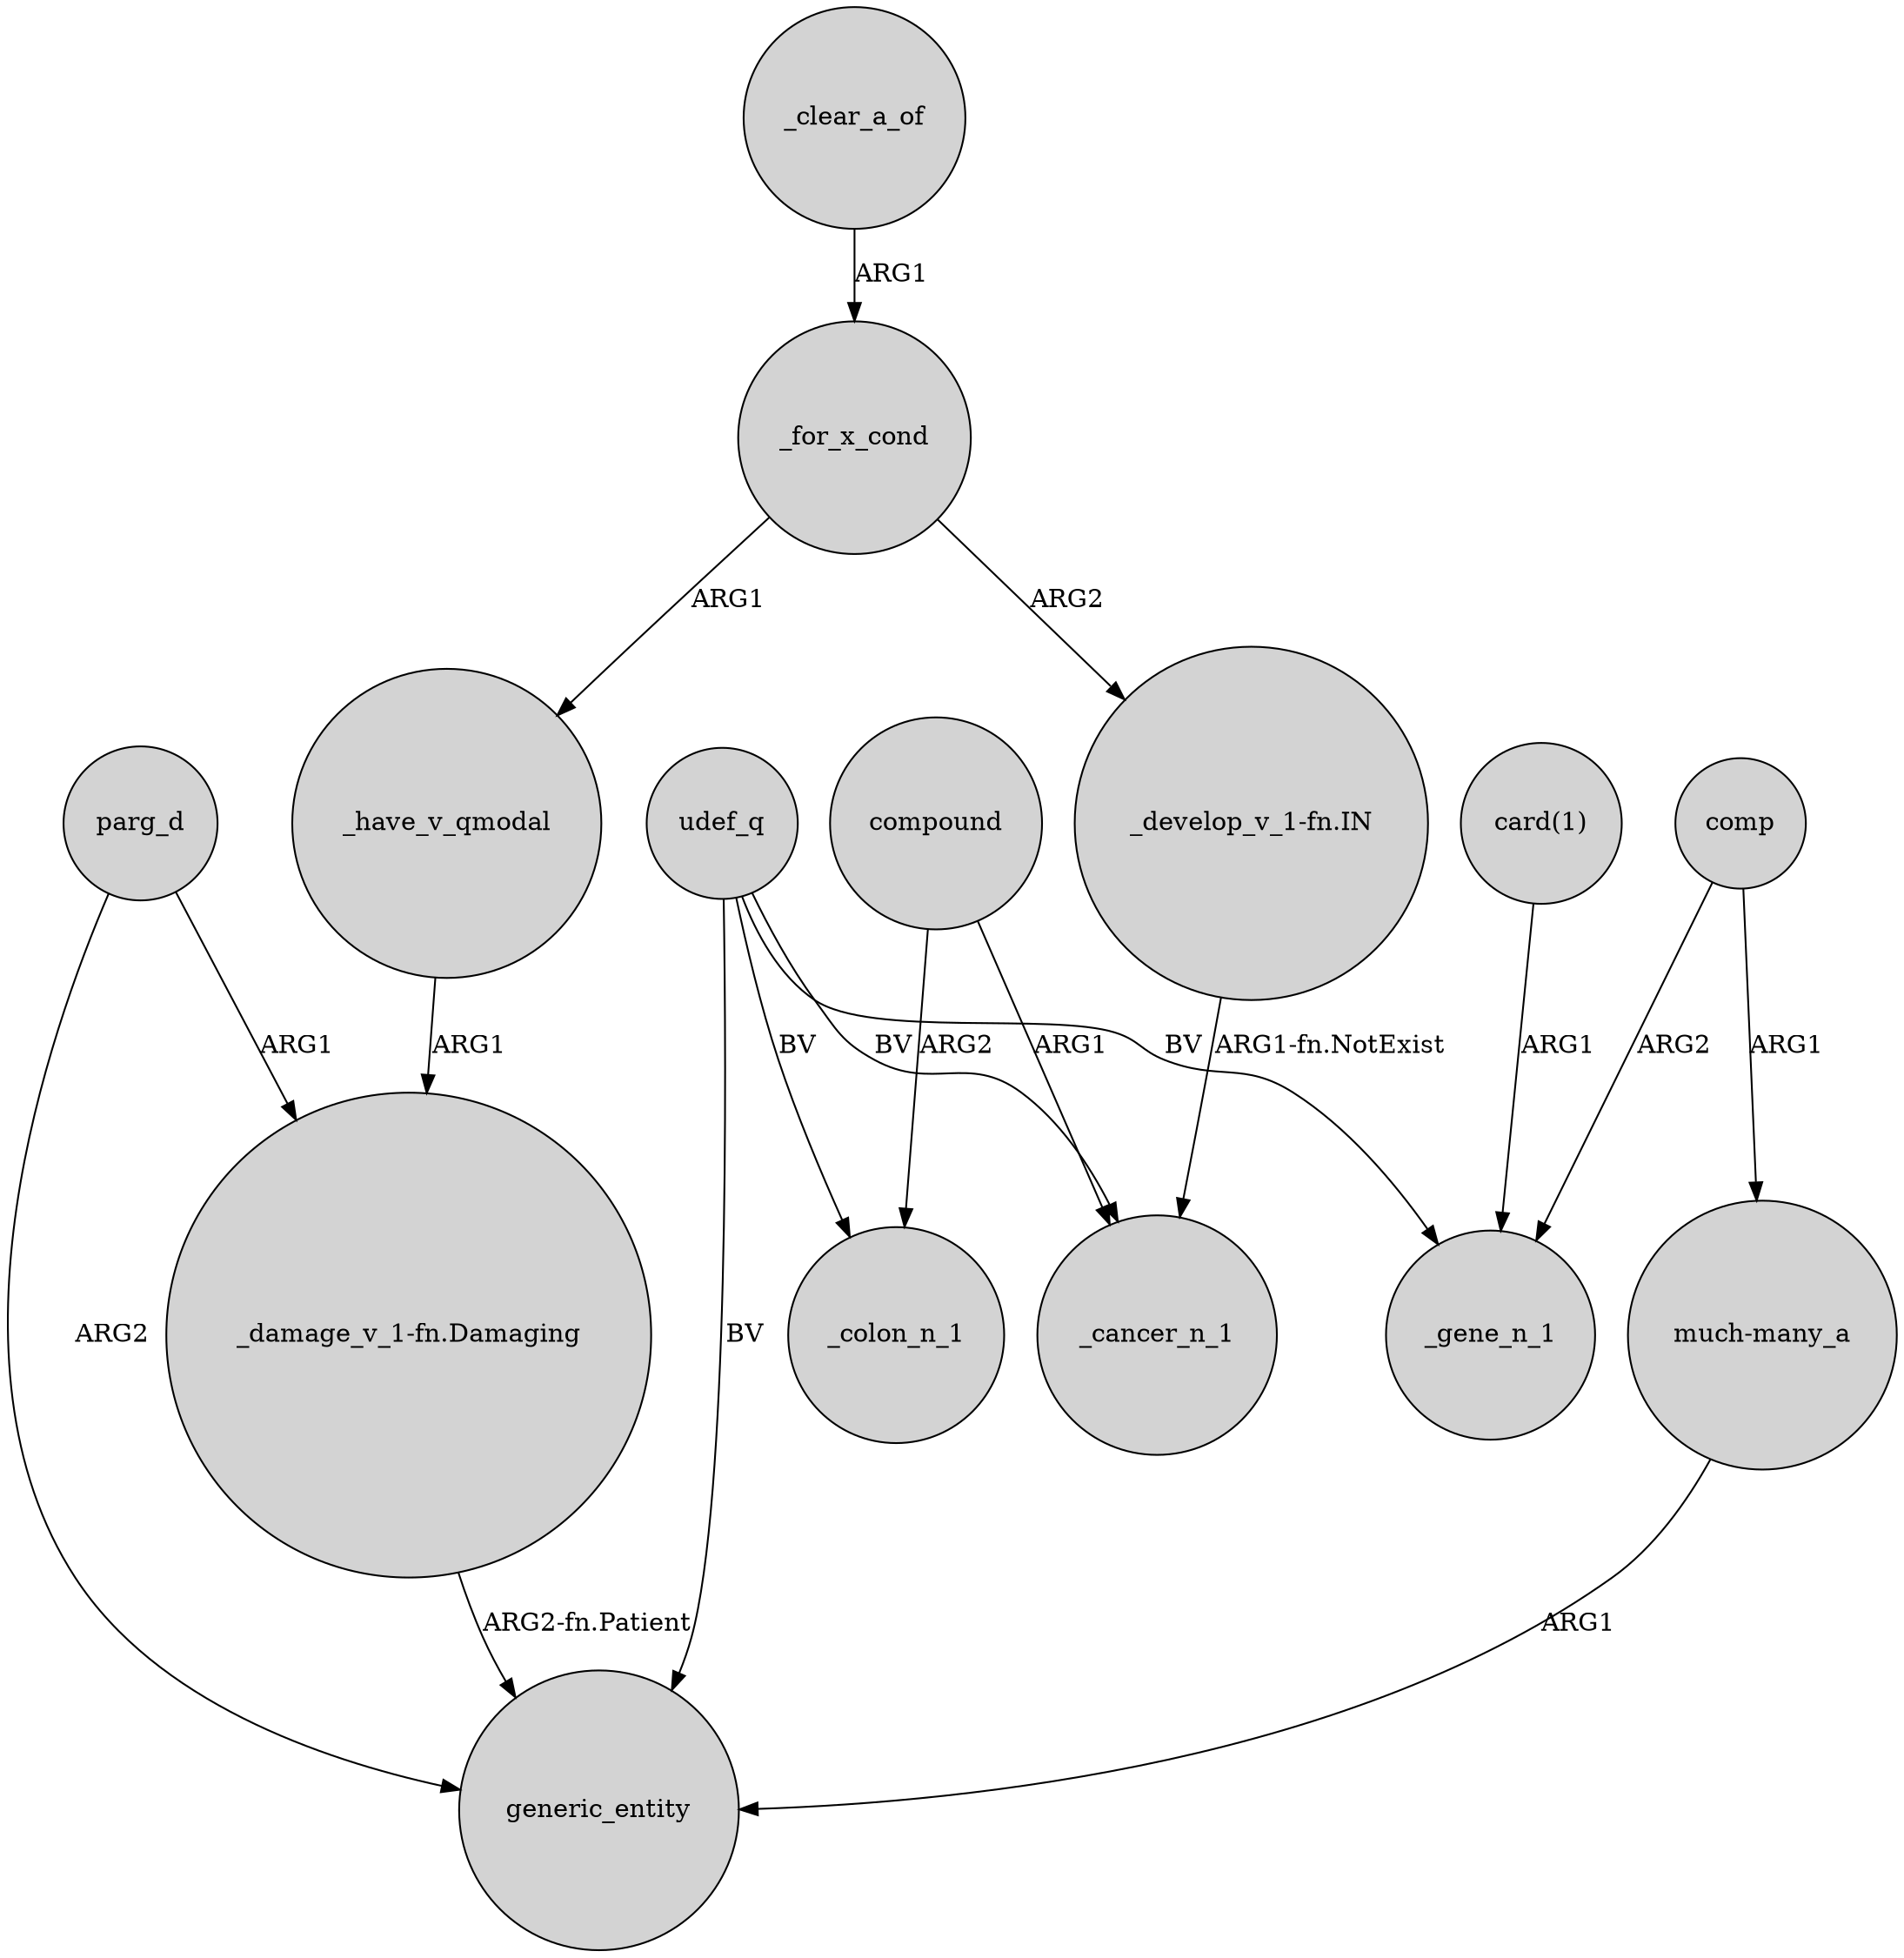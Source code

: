 digraph {
	node [shape=circle style=filled]
	parg_d -> generic_entity [label=ARG2]
	udef_q -> _colon_n_1 [label=BV]
	comp -> _gene_n_1 [label=ARG2]
	"card(1)" -> _gene_n_1 [label=ARG1]
	comp -> "much-many_a" [label=ARG1]
	udef_q -> _cancer_n_1 [label=BV]
	udef_q -> generic_entity [label=BV]
	_for_x_cond -> "_develop_v_1-fn.IN" [label=ARG2]
	"_develop_v_1-fn.IN" -> _cancer_n_1 [label="ARG1-fn.NotExist"]
	"_damage_v_1-fn.Damaging" -> generic_entity [label="ARG2-fn.Patient"]
	compound -> _cancer_n_1 [label=ARG1]
	"much-many_a" -> generic_entity [label=ARG1]
	udef_q -> _gene_n_1 [label=BV]
	_clear_a_of -> _for_x_cond [label=ARG1]
	_have_v_qmodal -> "_damage_v_1-fn.Damaging" [label=ARG1]
	parg_d -> "_damage_v_1-fn.Damaging" [label=ARG1]
	_for_x_cond -> _have_v_qmodal [label=ARG1]
	compound -> _colon_n_1 [label=ARG2]
}
